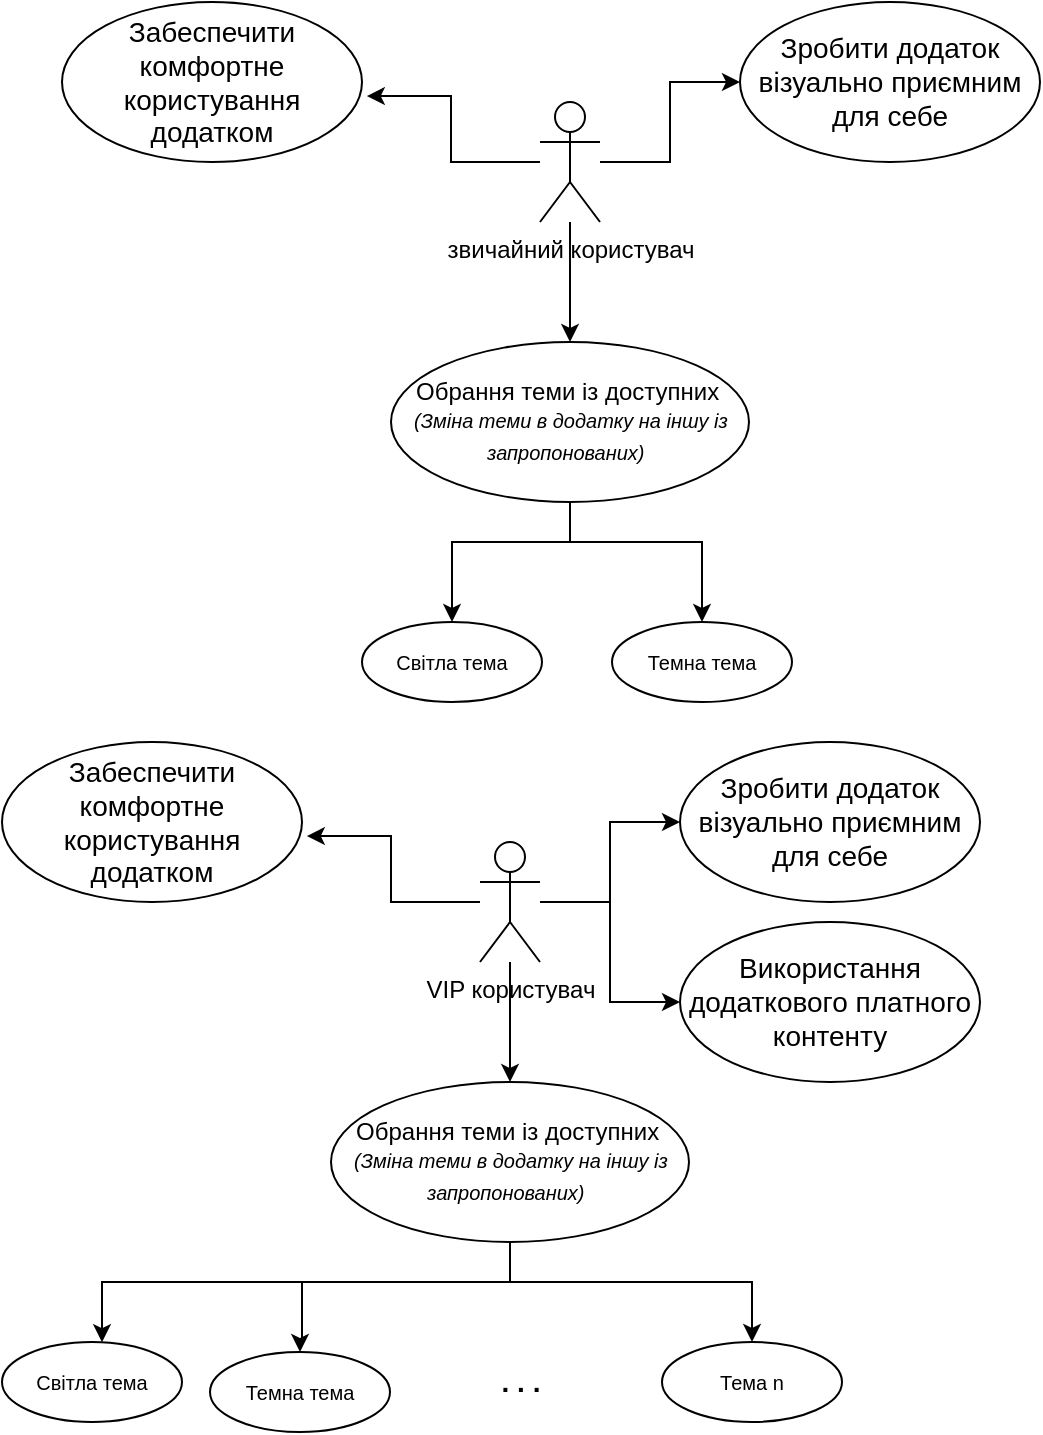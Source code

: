 <mxfile version="20.7.4" type="github">
  <diagram id="b1adUCVvUvrfAhhOwFbU" name="Страница 1">
    <mxGraphModel dx="1500" dy="747" grid="1" gridSize="10" guides="1" tooltips="1" connect="1" arrows="1" fold="1" page="1" pageScale="1" pageWidth="827" pageHeight="1169" math="0" shadow="0">
      <root>
        <mxCell id="0" />
        <mxCell id="1" parent="0" />
        <mxCell id="M7JdP0_G7m8qQyVJce-b-4" style="edgeStyle=orthogonalEdgeStyle;rounded=0;orthogonalLoop=1;jettySize=auto;html=1;entryX=0.5;entryY=0;entryDx=0;entryDy=0;fontSize=10;" edge="1" parent="1" source="M7JdP0_G7m8qQyVJce-b-1" target="M7JdP0_G7m8qQyVJce-b-2">
          <mxGeometry relative="1" as="geometry" />
        </mxCell>
        <mxCell id="M7JdP0_G7m8qQyVJce-b-13" style="edgeStyle=orthogonalEdgeStyle;rounded=0;orthogonalLoop=1;jettySize=auto;html=1;entryX=1.016;entryY=0.588;entryDx=0;entryDy=0;entryPerimeter=0;fontSize=14;" edge="1" parent="1" source="M7JdP0_G7m8qQyVJce-b-1" target="M7JdP0_G7m8qQyVJce-b-12">
          <mxGeometry relative="1" as="geometry" />
        </mxCell>
        <mxCell id="M7JdP0_G7m8qQyVJce-b-18" style="edgeStyle=orthogonalEdgeStyle;rounded=0;orthogonalLoop=1;jettySize=auto;html=1;entryX=0;entryY=0.5;entryDx=0;entryDy=0;fontSize=14;" edge="1" parent="1" source="M7JdP0_G7m8qQyVJce-b-1" target="M7JdP0_G7m8qQyVJce-b-15">
          <mxGeometry relative="1" as="geometry" />
        </mxCell>
        <mxCell id="M7JdP0_G7m8qQyVJce-b-1" value="звичайний користувач" style="shape=umlActor;verticalLabelPosition=bottom;verticalAlign=top;html=1;outlineConnect=0;" vertex="1" parent="1">
          <mxGeometry x="399" y="120" width="30" height="60" as="geometry" />
        </mxCell>
        <mxCell id="M7JdP0_G7m8qQyVJce-b-9" style="edgeStyle=orthogonalEdgeStyle;rounded=0;orthogonalLoop=1;jettySize=auto;html=1;exitX=0.5;exitY=1;exitDx=0;exitDy=0;fontSize=10;entryX=0.5;entryY=0;entryDx=0;entryDy=0;" edge="1" parent="1" source="M7JdP0_G7m8qQyVJce-b-2" target="M7JdP0_G7m8qQyVJce-b-7">
          <mxGeometry relative="1" as="geometry">
            <Array as="points">
              <mxPoint x="414" y="340" />
              <mxPoint x="480" y="340" />
              <mxPoint x="480" y="370" />
            </Array>
          </mxGeometry>
        </mxCell>
        <mxCell id="M7JdP0_G7m8qQyVJce-b-36" style="edgeStyle=orthogonalEdgeStyle;rounded=0;orthogonalLoop=1;jettySize=auto;html=1;exitX=0.5;exitY=1;exitDx=0;exitDy=0;entryX=0.5;entryY=0;entryDx=0;entryDy=0;fontSize=14;" edge="1" parent="1" source="M7JdP0_G7m8qQyVJce-b-2" target="M7JdP0_G7m8qQyVJce-b-6">
          <mxGeometry relative="1" as="geometry">
            <Array as="points">
              <mxPoint x="414" y="340" />
              <mxPoint x="355" y="340" />
            </Array>
          </mxGeometry>
        </mxCell>
        <mxCell id="M7JdP0_G7m8qQyVJce-b-2" value="Обрання теми із доступних&amp;nbsp;&lt;br&gt;&lt;span style=&quot;line-height: 107%; font-family: Calibri, sans-serif;&quot; lang=&quot;UK&quot;&gt;&lt;i style=&quot;&quot;&gt;&lt;font style=&quot;font-size: 10px;&quot;&gt;(Зміна теми в додатку на іншу із запропонованих)&lt;/font&gt;&lt;/i&gt;&lt;span style=&quot;font-size: 14pt;&quot;&gt;&amp;nbsp;&lt;/span&gt;&lt;/span&gt;" style="ellipse;whiteSpace=wrap;html=1;" vertex="1" parent="1">
          <mxGeometry x="324.5" y="240" width="179" height="80" as="geometry" />
        </mxCell>
        <mxCell id="M7JdP0_G7m8qQyVJce-b-6" value="Світла тема" style="ellipse;whiteSpace=wrap;html=1;fontSize=10;" vertex="1" parent="1">
          <mxGeometry x="310" y="380" width="90" height="40" as="geometry" />
        </mxCell>
        <mxCell id="M7JdP0_G7m8qQyVJce-b-7" value="Темна тема" style="ellipse;whiteSpace=wrap;html=1;fontSize=10;" vertex="1" parent="1">
          <mxGeometry x="435" y="380" width="90" height="40" as="geometry" />
        </mxCell>
        <mxCell id="M7JdP0_G7m8qQyVJce-b-12" value="Забеспечити комфортне користування додатком" style="ellipse;whiteSpace=wrap;html=1;fontSize=14;" vertex="1" parent="1">
          <mxGeometry x="160" y="70" width="150" height="80" as="geometry" />
        </mxCell>
        <mxCell id="M7JdP0_G7m8qQyVJce-b-15" value="Зробити додаток візуально приємним для себе" style="ellipse;whiteSpace=wrap;html=1;fontSize=14;" vertex="1" parent="1">
          <mxGeometry x="499" y="70" width="150" height="80" as="geometry" />
        </mxCell>
        <mxCell id="M7JdP0_G7m8qQyVJce-b-19" style="edgeStyle=orthogonalEdgeStyle;rounded=0;orthogonalLoop=1;jettySize=auto;html=1;entryX=0.5;entryY=0;entryDx=0;entryDy=0;fontSize=10;" edge="1" parent="1" source="M7JdP0_G7m8qQyVJce-b-22" target="M7JdP0_G7m8qQyVJce-b-26">
          <mxGeometry relative="1" as="geometry" />
        </mxCell>
        <mxCell id="M7JdP0_G7m8qQyVJce-b-20" style="edgeStyle=orthogonalEdgeStyle;rounded=0;orthogonalLoop=1;jettySize=auto;html=1;entryX=1.016;entryY=0.588;entryDx=0;entryDy=0;entryPerimeter=0;fontSize=14;" edge="1" parent="1" source="M7JdP0_G7m8qQyVJce-b-22" target="M7JdP0_G7m8qQyVJce-b-31">
          <mxGeometry relative="1" as="geometry" />
        </mxCell>
        <mxCell id="M7JdP0_G7m8qQyVJce-b-21" style="edgeStyle=orthogonalEdgeStyle;rounded=0;orthogonalLoop=1;jettySize=auto;html=1;entryX=0;entryY=0.5;entryDx=0;entryDy=0;fontSize=14;" edge="1" parent="1" source="M7JdP0_G7m8qQyVJce-b-22" target="M7JdP0_G7m8qQyVJce-b-32">
          <mxGeometry relative="1" as="geometry" />
        </mxCell>
        <mxCell id="M7JdP0_G7m8qQyVJce-b-35" style="edgeStyle=orthogonalEdgeStyle;rounded=0;orthogonalLoop=1;jettySize=auto;html=1;fontSize=14;" edge="1" parent="1" source="M7JdP0_G7m8qQyVJce-b-22" target="M7JdP0_G7m8qQyVJce-b-34">
          <mxGeometry relative="1" as="geometry" />
        </mxCell>
        <mxCell id="M7JdP0_G7m8qQyVJce-b-22" value="VIP користувач" style="shape=umlActor;verticalLabelPosition=bottom;verticalAlign=top;html=1;outlineConnect=0;" vertex="1" parent="1">
          <mxGeometry x="369" y="490" width="30" height="60" as="geometry" />
        </mxCell>
        <mxCell id="M7JdP0_G7m8qQyVJce-b-23" style="edgeStyle=orthogonalEdgeStyle;rounded=0;orthogonalLoop=1;jettySize=auto;html=1;exitX=0.5;exitY=1;exitDx=0;exitDy=0;fontSize=10;" edge="1" parent="1" source="M7JdP0_G7m8qQyVJce-b-26" target="M7JdP0_G7m8qQyVJce-b-27">
          <mxGeometry relative="1" as="geometry">
            <mxPoint x="180" y="760" as="targetPoint" />
            <Array as="points">
              <mxPoint x="384" y="710" />
              <mxPoint x="180" y="710" />
            </Array>
          </mxGeometry>
        </mxCell>
        <mxCell id="M7JdP0_G7m8qQyVJce-b-24" style="edgeStyle=orthogonalEdgeStyle;rounded=0;orthogonalLoop=1;jettySize=auto;html=1;exitX=0.5;exitY=1;exitDx=0;exitDy=0;fontSize=10;entryX=0.5;entryY=0;entryDx=0;entryDy=0;" edge="1" parent="1" source="M7JdP0_G7m8qQyVJce-b-26" target="M7JdP0_G7m8qQyVJce-b-28">
          <mxGeometry relative="1" as="geometry">
            <Array as="points">
              <mxPoint x="384" y="710" />
              <mxPoint x="280" y="710" />
              <mxPoint x="280" y="740" />
            </Array>
          </mxGeometry>
        </mxCell>
        <mxCell id="M7JdP0_G7m8qQyVJce-b-25" style="edgeStyle=orthogonalEdgeStyle;rounded=0;orthogonalLoop=1;jettySize=auto;html=1;exitX=0.5;exitY=1;exitDx=0;exitDy=0;entryX=0.5;entryY=0;entryDx=0;entryDy=0;fontSize=10;" edge="1" parent="1" source="M7JdP0_G7m8qQyVJce-b-26" target="M7JdP0_G7m8qQyVJce-b-29">
          <mxGeometry relative="1" as="geometry">
            <Array as="points">
              <mxPoint x="384" y="710" />
              <mxPoint x="505" y="710" />
            </Array>
          </mxGeometry>
        </mxCell>
        <mxCell id="M7JdP0_G7m8qQyVJce-b-26" value="Обрання теми із доступних&amp;nbsp;&lt;br&gt;&lt;span style=&quot;line-height: 107%; font-family: Calibri, sans-serif;&quot; lang=&quot;UK&quot;&gt;&lt;i style=&quot;&quot;&gt;&lt;font style=&quot;font-size: 10px;&quot;&gt;(Зміна теми в додатку на іншу із запропонованих)&lt;/font&gt;&lt;/i&gt;&lt;span style=&quot;font-size: 14pt;&quot;&gt;&amp;nbsp;&lt;/span&gt;&lt;/span&gt;" style="ellipse;whiteSpace=wrap;html=1;" vertex="1" parent="1">
          <mxGeometry x="294.5" y="610" width="179" height="80" as="geometry" />
        </mxCell>
        <mxCell id="M7JdP0_G7m8qQyVJce-b-27" value="Світла тема" style="ellipse;whiteSpace=wrap;html=1;fontSize=10;" vertex="1" parent="1">
          <mxGeometry x="130" y="740" width="90" height="40" as="geometry" />
        </mxCell>
        <mxCell id="M7JdP0_G7m8qQyVJce-b-28" value="Темна тема" style="ellipse;whiteSpace=wrap;html=1;fontSize=10;" vertex="1" parent="1">
          <mxGeometry x="234" y="745" width="90" height="40" as="geometry" />
        </mxCell>
        <mxCell id="M7JdP0_G7m8qQyVJce-b-29" value="Тема n" style="ellipse;whiteSpace=wrap;html=1;fontSize=10;" vertex="1" parent="1">
          <mxGeometry x="460" y="740" width="90" height="40" as="geometry" />
        </mxCell>
        <mxCell id="M7JdP0_G7m8qQyVJce-b-30" value="&lt;b style=&quot;font-size: 14px;&quot;&gt;. . .&lt;/b&gt;" style="text;html=1;align=center;verticalAlign=middle;resizable=0;points=[];autosize=1;strokeColor=none;fillColor=none;fontSize=14;" vertex="1" parent="1">
          <mxGeometry x="369" y="745" width="40" height="30" as="geometry" />
        </mxCell>
        <mxCell id="M7JdP0_G7m8qQyVJce-b-31" value="Забеспечити комфортне користування додатком" style="ellipse;whiteSpace=wrap;html=1;fontSize=14;" vertex="1" parent="1">
          <mxGeometry x="130" y="440" width="150" height="80" as="geometry" />
        </mxCell>
        <mxCell id="M7JdP0_G7m8qQyVJce-b-32" value="Зробити додаток візуально приємним для себе" style="ellipse;whiteSpace=wrap;html=1;fontSize=14;" vertex="1" parent="1">
          <mxGeometry x="469" y="440" width="150" height="80" as="geometry" />
        </mxCell>
        <mxCell id="M7JdP0_G7m8qQyVJce-b-34" value="Використання додаткового платного контенту" style="ellipse;whiteSpace=wrap;html=1;fontSize=14;" vertex="1" parent="1">
          <mxGeometry x="469" y="530" width="150" height="80" as="geometry" />
        </mxCell>
      </root>
    </mxGraphModel>
  </diagram>
</mxfile>
